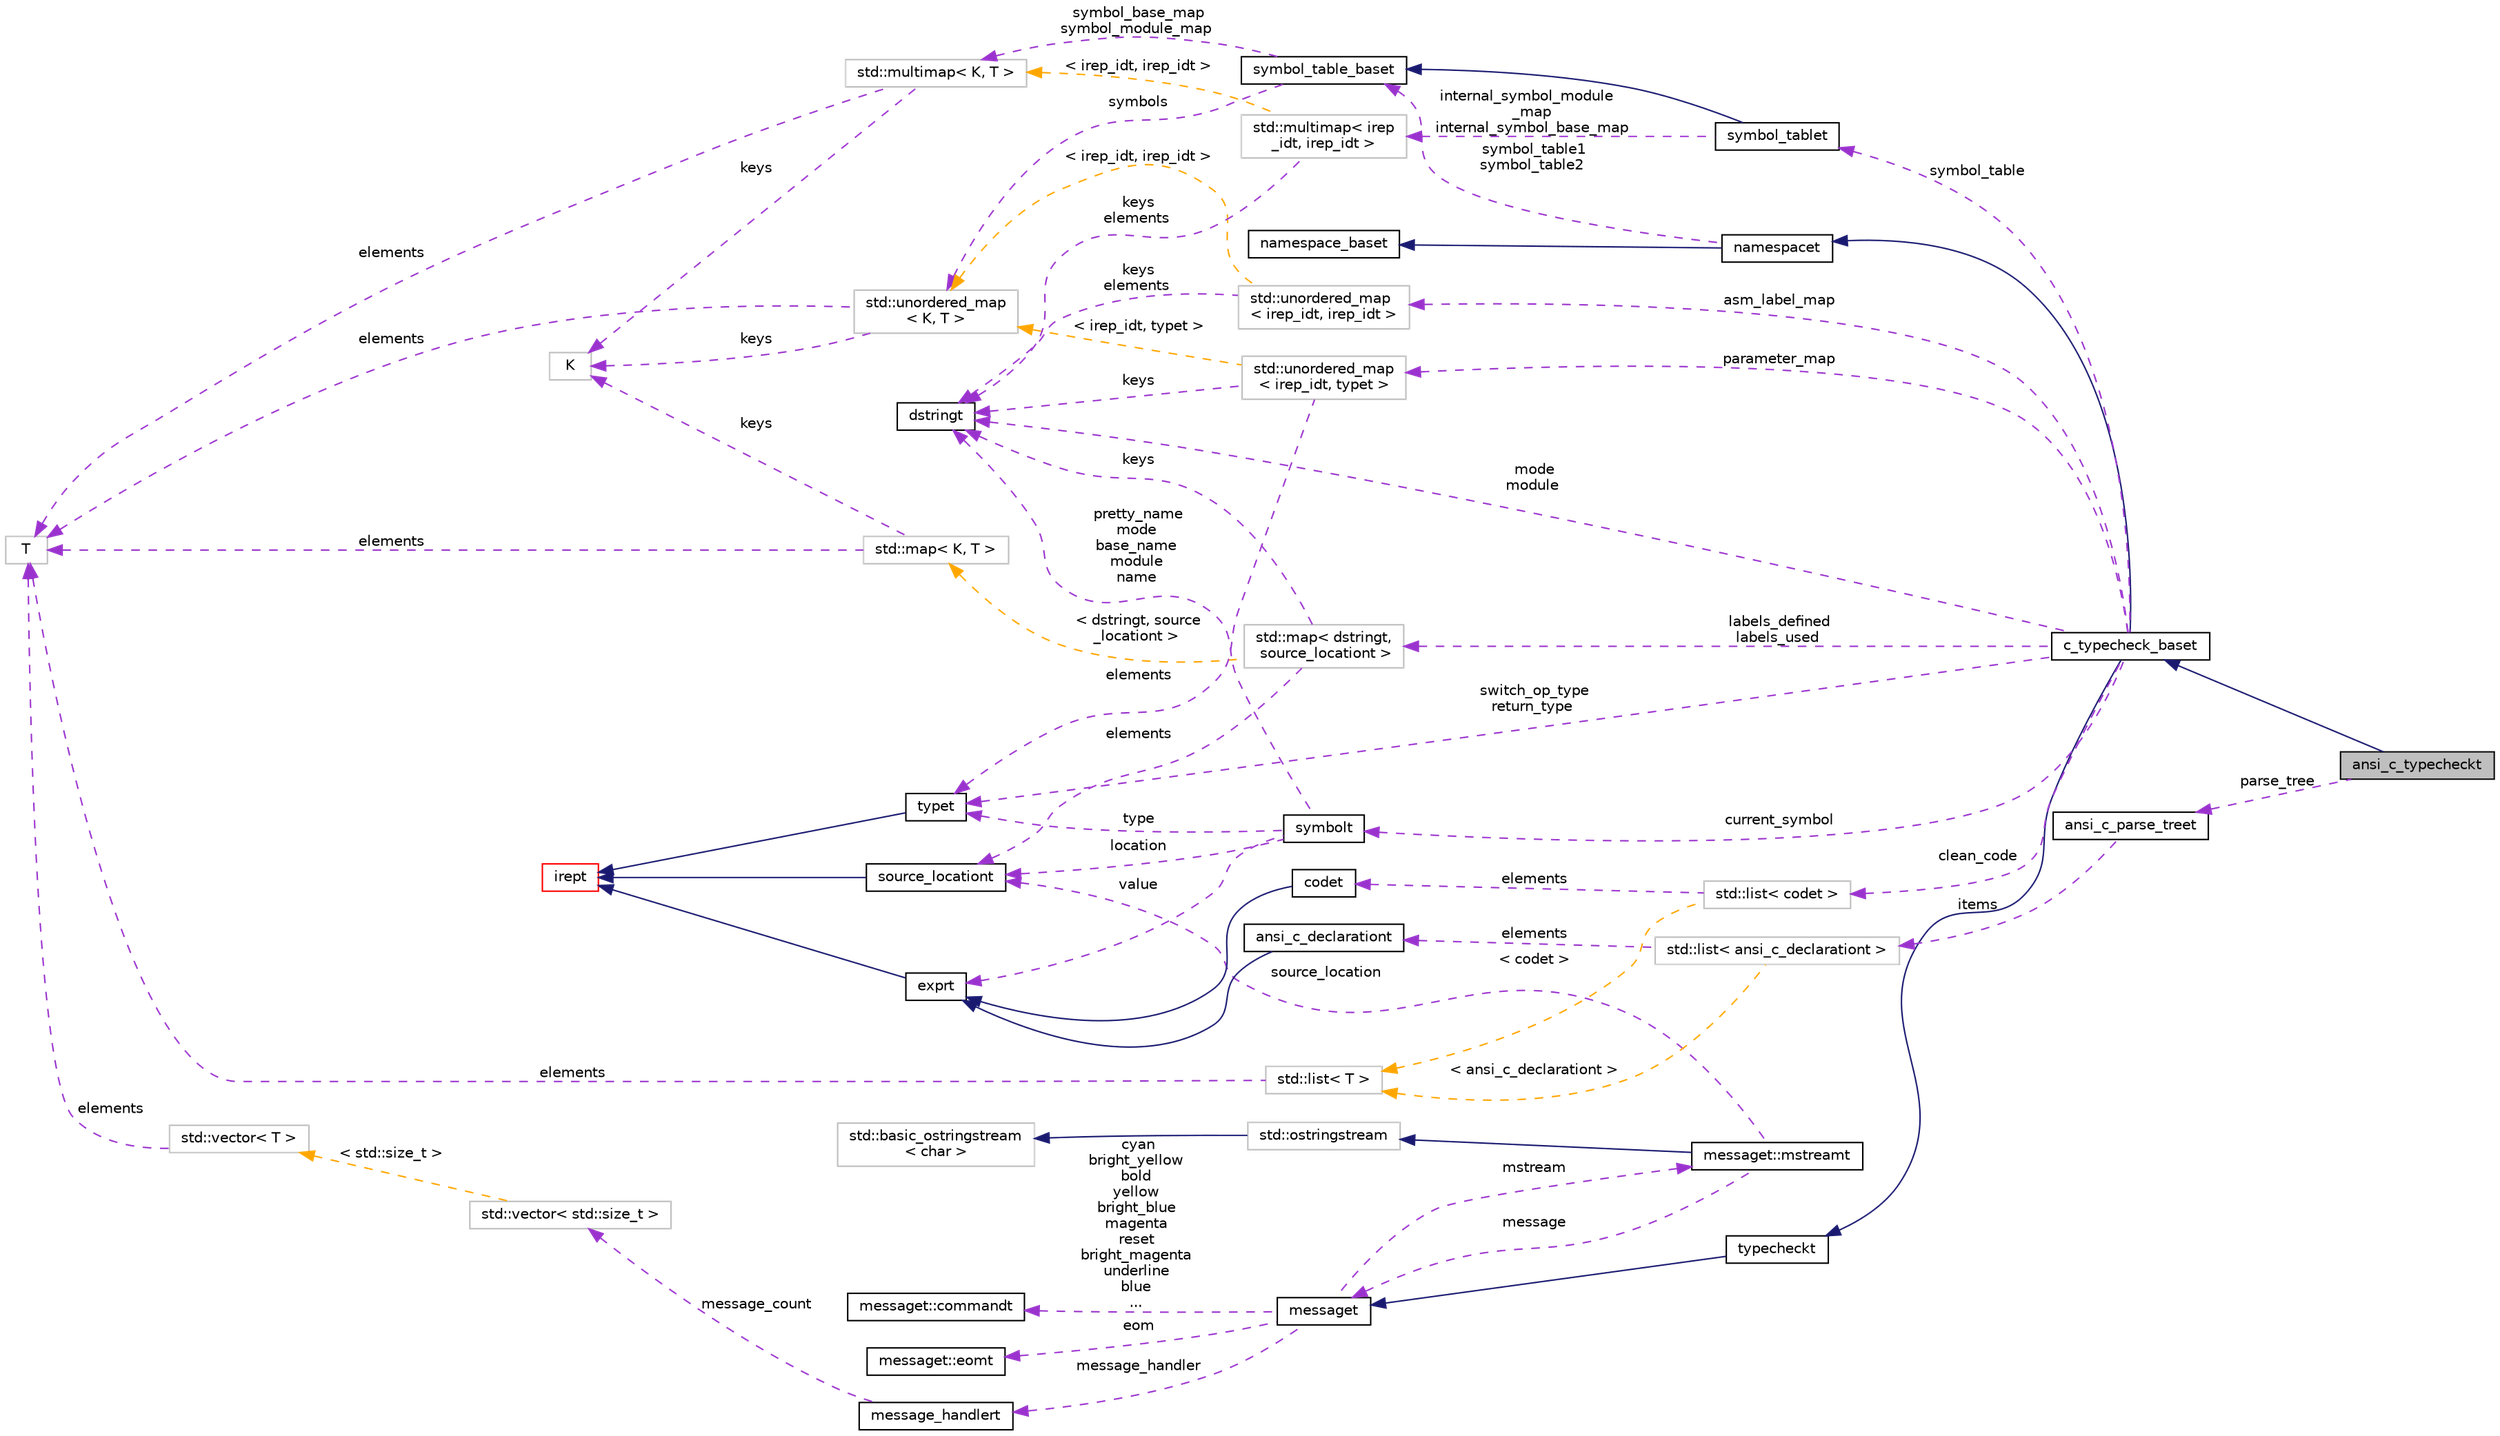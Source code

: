 digraph "ansi_c_typecheckt"
{
 // LATEX_PDF_SIZE
  bgcolor="transparent";
  edge [fontname="Helvetica",fontsize="10",labelfontname="Helvetica",labelfontsize="10"];
  node [fontname="Helvetica",fontsize="10",shape=record];
  rankdir="LR";
  Node1 [label="ansi_c_typecheckt",height=0.2,width=0.4,color="black", fillcolor="grey75", style="filled", fontcolor="black",tooltip=" "];
  Node2 -> Node1 [dir="back",color="midnightblue",fontsize="10",style="solid",fontname="Helvetica"];
  Node2 [label="c_typecheck_baset",height=0.2,width=0.4,color="black",URL="$classc__typecheck__baset.html",tooltip=" "];
  Node3 -> Node2 [dir="back",color="midnightblue",fontsize="10",style="solid",fontname="Helvetica"];
  Node3 [label="typecheckt",height=0.2,width=0.4,color="black",URL="$classtypecheckt.html",tooltip=" "];
  Node4 -> Node3 [dir="back",color="midnightblue",fontsize="10",style="solid",fontname="Helvetica"];
  Node4 [label="messaget",height=0.2,width=0.4,color="black",URL="$classmessaget.html",tooltip="Class that provides messages with a built-in verbosity 'level'."];
  Node5 -> Node4 [dir="back",color="darkorchid3",fontsize="10",style="dashed",label=" message_handler" ,fontname="Helvetica"];
  Node5 [label="message_handlert",height=0.2,width=0.4,color="black",URL="$classmessage__handlert.html",tooltip=" "];
  Node6 -> Node5 [dir="back",color="darkorchid3",fontsize="10",style="dashed",label=" message_count" ,fontname="Helvetica"];
  Node6 [label="std::vector\< std::size_t \>",height=0.2,width=0.4,color="grey75",tooltip=" "];
  Node7 -> Node6 [dir="back",color="orange",fontsize="10",style="dashed",label=" \< std::size_t \>" ,fontname="Helvetica"];
  Node7 [label="std::vector\< T \>",height=0.2,width=0.4,color="grey75",tooltip="STL class."];
  Node8 -> Node7 [dir="back",color="darkorchid3",fontsize="10",style="dashed",label=" elements" ,fontname="Helvetica"];
  Node8 [label="T",height=0.2,width=0.4,color="grey75",tooltip=" "];
  Node9 -> Node4 [dir="back",color="darkorchid3",fontsize="10",style="dashed",label=" cyan\nbright_yellow\nbold\nyellow\nbright_blue\nmagenta\nreset\nbright_magenta\nunderline\nblue\n..." ,fontname="Helvetica"];
  Node9 [label="messaget::commandt",height=0.2,width=0.4,color="black",URL="$classmessaget_1_1commandt.html",tooltip=" "];
  Node10 -> Node4 [dir="back",color="darkorchid3",fontsize="10",style="dashed",label=" mstream" ,fontname="Helvetica"];
  Node10 [label="messaget::mstreamt",height=0.2,width=0.4,color="black",URL="$classmessaget_1_1mstreamt.html",tooltip=" "];
  Node11 -> Node10 [dir="back",color="midnightblue",fontsize="10",style="solid",fontname="Helvetica"];
  Node11 [label="std::ostringstream",height=0.2,width=0.4,color="grey75",tooltip="STL class."];
  Node12 -> Node11 [dir="back",color="midnightblue",fontsize="10",style="solid",fontname="Helvetica"];
  Node12 [label="std::basic_ostringstream\l\< char \>",height=0.2,width=0.4,color="grey75",tooltip="STL class."];
  Node4 -> Node10 [dir="back",color="darkorchid3",fontsize="10",style="dashed",label=" message" ,fontname="Helvetica"];
  Node16 -> Node10 [dir="back",color="darkorchid3",fontsize="10",style="dashed",label=" source_location" ,fontname="Helvetica"];
  Node16 [label="source_locationt",height=0.2,width=0.4,color="black",URL="$classsource__locationt.html",tooltip=" "];
  Node17 -> Node16 [dir="back",color="midnightblue",fontsize="10",style="solid",fontname="Helvetica"];
  Node17 [label="irept",height=0.2,width=0.4,color="red",URL="$classirept.html",tooltip="There are a large number of kinds of tree structured or tree-like data in CPROVER."];
  Node24 -> Node4 [dir="back",color="darkorchid3",fontsize="10",style="dashed",label=" eom" ,fontname="Helvetica"];
  Node24 [label="messaget::eomt",height=0.2,width=0.4,color="black",URL="$classmessaget_1_1eomt.html",tooltip=" "];
  Node25 -> Node2 [dir="back",color="midnightblue",fontsize="10",style="solid",fontname="Helvetica"];
  Node25 [label="namespacet",height=0.2,width=0.4,color="black",URL="$classnamespacet.html",tooltip="A namespacet is essentially one or two symbol tables bound together, to allow for symbol lookups in t..."];
  Node26 -> Node25 [dir="back",color="midnightblue",fontsize="10",style="solid",fontname="Helvetica"];
  Node26 [label="namespace_baset",height=0.2,width=0.4,color="black",URL="$classnamespace__baset.html",tooltip="Basic interface for a namespace."];
  Node27 -> Node25 [dir="back",color="darkorchid3",fontsize="10",style="dashed",label=" symbol_table1\nsymbol_table2" ,fontname="Helvetica"];
  Node27 [label="symbol_table_baset",height=0.2,width=0.4,color="black",URL="$classsymbol__table__baset.html",tooltip="The symbol table base class interface."];
  Node28 -> Node27 [dir="back",color="darkorchid3",fontsize="10",style="dashed",label=" symbol_base_map\nsymbol_module_map" ,fontname="Helvetica"];
  Node28 [label="std::multimap\< K, T \>",height=0.2,width=0.4,color="grey75",tooltip="STL class."];
  Node29 -> Node28 [dir="back",color="darkorchid3",fontsize="10",style="dashed",label=" keys" ,fontname="Helvetica"];
  Node29 [label="K",height=0.2,width=0.4,color="grey75",tooltip=" "];
  Node8 -> Node28 [dir="back",color="darkorchid3",fontsize="10",style="dashed",label=" elements" ,fontname="Helvetica"];
  Node30 -> Node27 [dir="back",color="darkorchid3",fontsize="10",style="dashed",label=" symbols" ,fontname="Helvetica"];
  Node30 [label="std::unordered_map\l\< K, T \>",height=0.2,width=0.4,color="grey75",tooltip="STL class."];
  Node29 -> Node30 [dir="back",color="darkorchid3",fontsize="10",style="dashed",label=" keys" ,fontname="Helvetica"];
  Node8 -> Node30 [dir="back",color="darkorchid3",fontsize="10",style="dashed",label=" elements" ,fontname="Helvetica"];
  Node31 -> Node2 [dir="back",color="darkorchid3",fontsize="10",style="dashed",label=" symbol_table" ,fontname="Helvetica"];
  Node31 [label="symbol_tablet",height=0.2,width=0.4,color="black",URL="$classsymbol__tablet.html",tooltip="The symbol table."];
  Node27 -> Node31 [dir="back",color="midnightblue",fontsize="10",style="solid",fontname="Helvetica"];
  Node32 -> Node31 [dir="back",color="darkorchid3",fontsize="10",style="dashed",label=" internal_symbol_module\l_map\ninternal_symbol_base_map" ,fontname="Helvetica"];
  Node32 [label="std::multimap\< irep\l_idt, irep_idt \>",height=0.2,width=0.4,color="grey75",tooltip=" "];
  Node22 -> Node32 [dir="back",color="darkorchid3",fontsize="10",style="dashed",label=" keys\nelements" ,fontname="Helvetica"];
  Node22 [label="dstringt",height=0.2,width=0.4,color="black",URL="$classdstringt.html",tooltip="dstringt has one field, an unsigned integer no which is an index into a static table of strings."];
  Node28 -> Node32 [dir="back",color="orange",fontsize="10",style="dashed",label=" \< irep_idt, irep_idt \>" ,fontname="Helvetica"];
  Node33 -> Node2 [dir="back",color="darkorchid3",fontsize="10",style="dashed",label=" asm_label_map" ,fontname="Helvetica"];
  Node33 [label="std::unordered_map\l\< irep_idt, irep_idt \>",height=0.2,width=0.4,color="grey75",tooltip=" "];
  Node22 -> Node33 [dir="back",color="darkorchid3",fontsize="10",style="dashed",label=" keys\nelements" ,fontname="Helvetica"];
  Node30 -> Node33 [dir="back",color="orange",fontsize="10",style="dashed",label=" \< irep_idt, irep_idt \>" ,fontname="Helvetica"];
  Node34 -> Node2 [dir="back",color="darkorchid3",fontsize="10",style="dashed",label=" labels_defined\nlabels_used" ,fontname="Helvetica"];
  Node34 [label="std::map\< dstringt,\l source_locationt \>",height=0.2,width=0.4,color="grey75",tooltip=" "];
  Node22 -> Node34 [dir="back",color="darkorchid3",fontsize="10",style="dashed",label=" keys" ,fontname="Helvetica"];
  Node16 -> Node34 [dir="back",color="darkorchid3",fontsize="10",style="dashed",label=" elements" ,fontname="Helvetica"];
  Node35 -> Node34 [dir="back",color="orange",fontsize="10",style="dashed",label=" \< dstringt, source\l_locationt \>" ,fontname="Helvetica"];
  Node35 [label="std::map\< K, T \>",height=0.2,width=0.4,color="grey75",tooltip="STL class."];
  Node29 -> Node35 [dir="back",color="darkorchid3",fontsize="10",style="dashed",label=" keys" ,fontname="Helvetica"];
  Node8 -> Node35 [dir="back",color="darkorchid3",fontsize="10",style="dashed",label=" elements" ,fontname="Helvetica"];
  Node36 -> Node2 [dir="back",color="darkorchid3",fontsize="10",style="dashed",label=" switch_op_type\nreturn_type" ,fontname="Helvetica"];
  Node36 [label="typet",height=0.2,width=0.4,color="black",URL="$classtypet.html",tooltip="The type of an expression, extends irept."];
  Node17 -> Node36 [dir="back",color="midnightblue",fontsize="10",style="solid",fontname="Helvetica"];
  Node22 -> Node2 [dir="back",color="darkorchid3",fontsize="10",style="dashed",label=" mode\nmodule" ,fontname="Helvetica"];
  Node37 -> Node2 [dir="back",color="darkorchid3",fontsize="10",style="dashed",label=" current_symbol" ,fontname="Helvetica"];
  Node37 [label="symbolt",height=0.2,width=0.4,color="black",URL="$classsymbolt.html",tooltip="Symbol table entry."];
  Node36 -> Node37 [dir="back",color="darkorchid3",fontsize="10",style="dashed",label=" type" ,fontname="Helvetica"];
  Node22 -> Node37 [dir="back",color="darkorchid3",fontsize="10",style="dashed",label=" pretty_name\nmode\nbase_name\nmodule\nname" ,fontname="Helvetica"];
  Node38 -> Node37 [dir="back",color="darkorchid3",fontsize="10",style="dashed",label=" value" ,fontname="Helvetica"];
  Node38 [label="exprt",height=0.2,width=0.4,color="black",URL="$classexprt.html",tooltip="Base class for all expressions."];
  Node17 -> Node38 [dir="back",color="midnightblue",fontsize="10",style="solid",fontname="Helvetica"];
  Node16 -> Node37 [dir="back",color="darkorchid3",fontsize="10",style="dashed",label=" location" ,fontname="Helvetica"];
  Node39 -> Node2 [dir="back",color="darkorchid3",fontsize="10",style="dashed",label=" clean_code" ,fontname="Helvetica"];
  Node39 [label="std::list\< codet \>",height=0.2,width=0.4,color="grey75",tooltip=" "];
  Node40 -> Node39 [dir="back",color="darkorchid3",fontsize="10",style="dashed",label=" elements" ,fontname="Helvetica"];
  Node40 [label="codet",height=0.2,width=0.4,color="black",URL="$classcodet.html",tooltip="Data structure for representing an arbitrary statement in a program."];
  Node38 -> Node40 [dir="back",color="midnightblue",fontsize="10",style="solid",fontname="Helvetica"];
  Node41 -> Node39 [dir="back",color="orange",fontsize="10",style="dashed",label=" \< codet \>" ,fontname="Helvetica"];
  Node41 [label="std::list\< T \>",height=0.2,width=0.4,color="grey75",tooltip="STL class."];
  Node8 -> Node41 [dir="back",color="darkorchid3",fontsize="10",style="dashed",label=" elements" ,fontname="Helvetica"];
  Node42 -> Node2 [dir="back",color="darkorchid3",fontsize="10",style="dashed",label=" parameter_map" ,fontname="Helvetica"];
  Node42 [label="std::unordered_map\l\< irep_idt, typet \>",height=0.2,width=0.4,color="grey75",tooltip=" "];
  Node36 -> Node42 [dir="back",color="darkorchid3",fontsize="10",style="dashed",label=" elements" ,fontname="Helvetica"];
  Node22 -> Node42 [dir="back",color="darkorchid3",fontsize="10",style="dashed",label=" keys" ,fontname="Helvetica"];
  Node30 -> Node42 [dir="back",color="orange",fontsize="10",style="dashed",label=" \< irep_idt, typet \>" ,fontname="Helvetica"];
  Node43 -> Node1 [dir="back",color="darkorchid3",fontsize="10",style="dashed",label=" parse_tree" ,fontname="Helvetica"];
  Node43 [label="ansi_c_parse_treet",height=0.2,width=0.4,color="black",URL="$classansi__c__parse__treet.html",tooltip=" "];
  Node44 -> Node43 [dir="back",color="darkorchid3",fontsize="10",style="dashed",label=" items" ,fontname="Helvetica"];
  Node44 [label="std::list\< ansi_c_declarationt \>",height=0.2,width=0.4,color="grey75",tooltip=" "];
  Node45 -> Node44 [dir="back",color="darkorchid3",fontsize="10",style="dashed",label=" elements" ,fontname="Helvetica"];
  Node45 [label="ansi_c_declarationt",height=0.2,width=0.4,color="black",URL="$classansi__c__declarationt.html",tooltip=" "];
  Node38 -> Node45 [dir="back",color="midnightblue",fontsize="10",style="solid",fontname="Helvetica"];
  Node41 -> Node44 [dir="back",color="orange",fontsize="10",style="dashed",label=" \< ansi_c_declarationt \>" ,fontname="Helvetica"];
}
